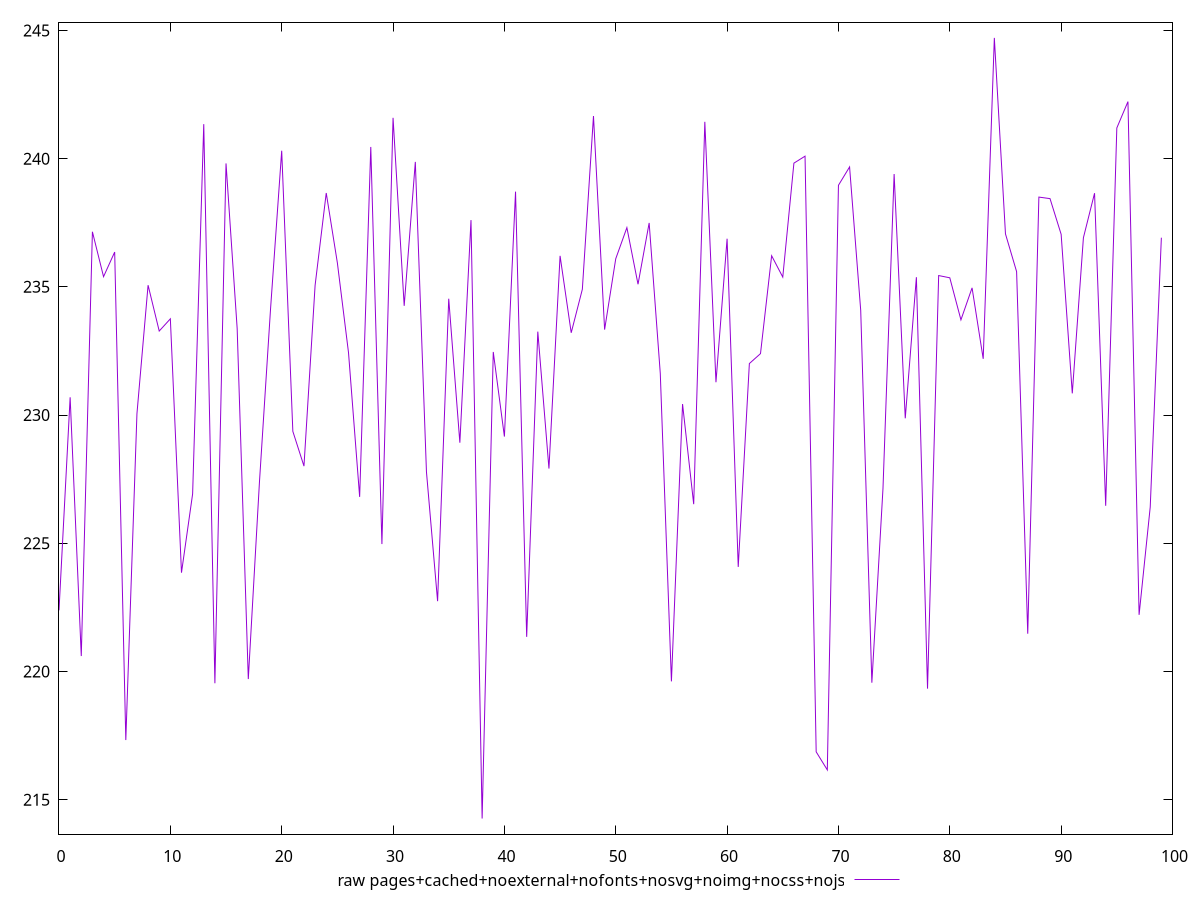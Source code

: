 $_rawPagesCachedNoexternalNofontsNosvgNoimgNocssNojs <<EOF
222.38399999999996
230.6919999999999
220.59999999999994
237.14799999999994
235.39599999999996
236.35599999999997
217.32399999999996
230.05199999999996
235.064
233.27599999999998
233.75199999999995
223.85199999999998
226.92399999999995
241.34399999999997
219.54
239.8119999999999
233.37599999999998
219.7039999999999
227.37199999999999
234.15199999999996
240.30799999999996
229.36399999999995
228.008
235.06
238.6599999999999
235.93199999999996
232.43199999999996
226.80799999999994
240.45599999999996
224.96799999999993
241.59199999999998
234.2599999999999
239.87199999999996
227.78399999999993
222.73999999999998
234.53599999999997
228.91999999999993
237.60399999999998
214.26399999999992
232.45999999999992
229.15999999999997
238.712
221.34799999999993
233.25199999999995
227.91199999999998
236.208
233.20799999999994
234.90399999999997
241.65999999999988
233.332
236.09599999999992
237.30799999999996
235.1
237.49199999999996
231.61999999999995
219.61199999999994
230.42799999999994
226.52399999999994
241.43599999999992
231.27999999999997
236.87599999999998
224.07599999999996
232.00799999999995
232.39599999999996
236.212
235.38
239.82399999999998
240.096
216.86399999999992
216.15999999999994
238.95999999999998
239.67599999999996
234.07999999999998
219.55999999999995
227.136
239.4
229.87199999999993
235.37599999999998
219.32799999999992
235.43999999999994
235.35199999999992
233.71199999999993
234.95999999999998
232.19199999999992
244.70799999999997
237.0639999999999
235.59199999999998
221.47199999999992
238.5
238.4399999999999
237.04799999999992
230.84399999999997
236.91599999999994
238.652
226.45999999999992
241.19599999999997
242.224
222.20799999999997
226.41199999999998
236.91599999999994
EOF
set key outside below
set terminal pngcairo
set output "report_00006_2020-11-02T20-21-41.718Z/mainthread-work-breakdown/pages+cached+noexternal+nofonts+nosvg+noimg+nocss+nojs//raw.png"
set yrange [213.65511999999993:245.31687999999997]
plot $_rawPagesCachedNoexternalNofontsNosvgNoimgNocssNojs title "raw pages+cached+noexternal+nofonts+nosvg+noimg+nocss+nojs" with line ,